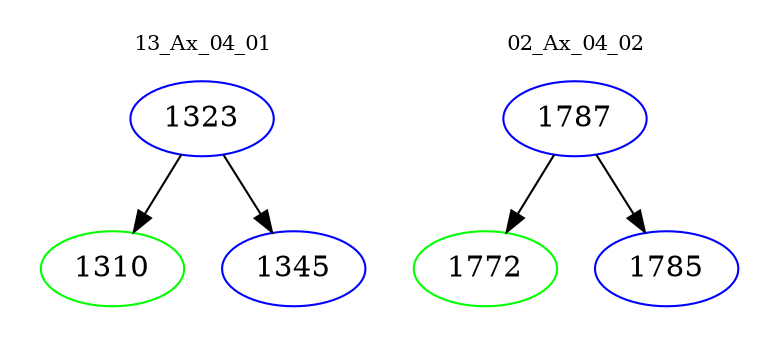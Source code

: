digraph{
subgraph cluster_0 {
color = white
label = "13_Ax_04_01";
fontsize=10;
T0_1323 [label="1323", color="blue"]
T0_1323 -> T0_1310 [color="black"]
T0_1310 [label="1310", color="green"]
T0_1323 -> T0_1345 [color="black"]
T0_1345 [label="1345", color="blue"]
}
subgraph cluster_1 {
color = white
label = "02_Ax_04_02";
fontsize=10;
T1_1787 [label="1787", color="blue"]
T1_1787 -> T1_1772 [color="black"]
T1_1772 [label="1772", color="green"]
T1_1787 -> T1_1785 [color="black"]
T1_1785 [label="1785", color="blue"]
}
}
